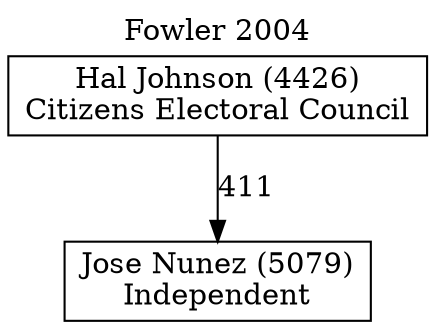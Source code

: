 // House preference flow
digraph "Jose Nunez (5079)_Fowler_2004" {
	graph [label="Fowler 2004" labelloc=t mclimit=10]
	node [shape=box]
	"Jose Nunez (5079)" [label="Jose Nunez (5079)
Independent"]
	"Hal Johnson (4426)" [label="Hal Johnson (4426)
Citizens Electoral Council"]
	"Hal Johnson (4426)" -> "Jose Nunez (5079)" [label=411]
}
